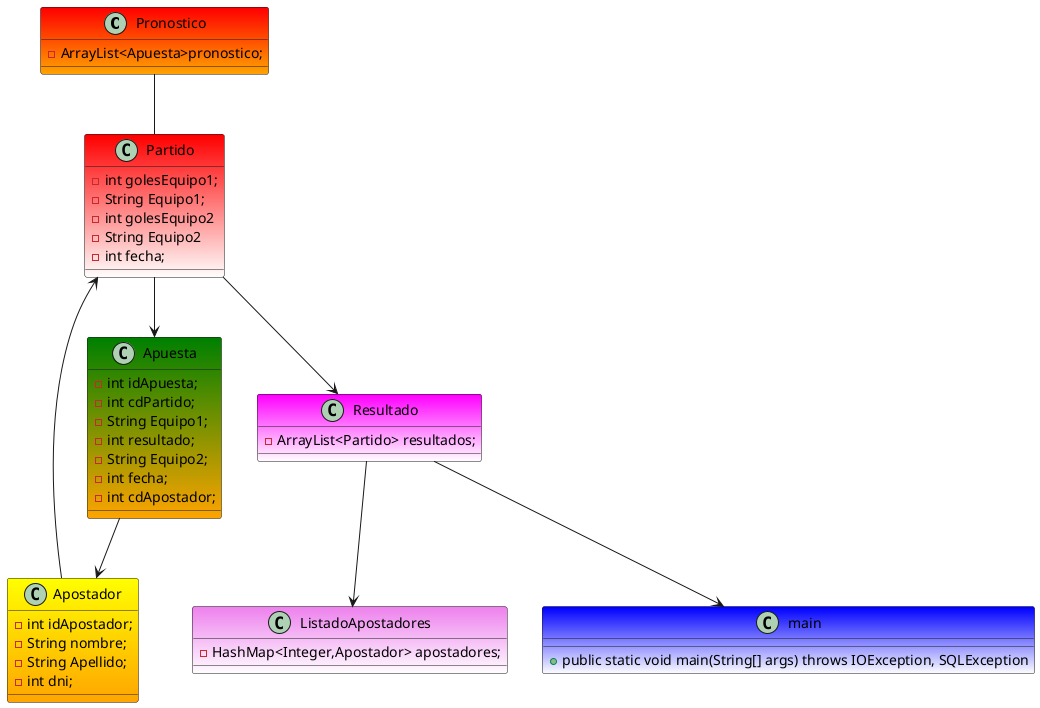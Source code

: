 @startuml
class Pronostico #red-orange{
-ArrayList<Apuesta>pronostico;
}
class Apuesta #green-orange {
-int idApuesta;
-int cdPartido;
-String Equipo1;
-int resultado;
-String Equipo2;
-int fecha;
-int cdApostador;
}
class Apostador #yellow-orange{
-int idApostador;
-String nombre;
-String Apellido;
-int dni;
}
class Partido #red-white{
-int golesEquipo1;
- String Equipo1;
-int golesEquipo2
-String Equipo2
-int fecha;
}
class Resultado #Fuchsia-white {
-ArrayList<Partido> resultados;
}
class ListadoApostadores #violet-white{
-HashMap<Integer,Apostador> apostadores;
}
class main #blue-white{
+public static void main(String[] args) throws IOException, SQLException
}

Pronostico--Partido
Partido-->Apuesta
Apuesta-->Apostador
Apostador-->Partido
Partido-->Resultado
Resultado-->ListadoApostadores
Resultado-->main


@enduml